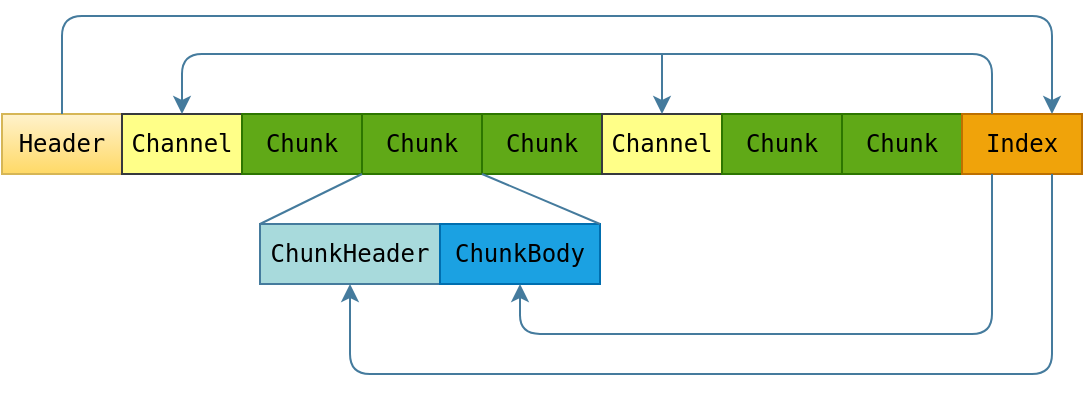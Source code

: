 <mxfile version="14.2.4" type="embed">
    <diagram id="rxKp4qkYVa9a11LOYBSF" name="Page-1">
        <mxGraphModel dx="1454" dy="628" grid="1" gridSize="10" guides="1" tooltips="1" connect="1" arrows="1" fold="1" page="0" pageScale="1" pageWidth="827" pageHeight="1169" background="#ffffff" math="0" shadow="0">
            <root>
                <mxCell id="0"/>
                <mxCell id="1" parent="0"/>
                <mxCell id="2" value="&lt;div style=&quot;text-align: justify ; font-family: &amp;#34;droid sans mono&amp;#34; , monospace , monospace , &amp;#34;droid sans fallback&amp;#34; ; line-height: 19px&quot;&gt;&lt;font color=&quot;#000000&quot; style=&quot;font-size: 12px&quot;&gt;Header&lt;/font&gt;&lt;/div&gt;" style="rounded=0;whiteSpace=wrap;html=1;strokeColor=#d6b656;align=center;fillColor=#fff2cc;gradientColor=#ffd966;" parent="1" vertex="1">
                    <mxGeometry x="-370" y="210" width="60" height="30" as="geometry"/>
                </mxCell>
                <mxCell id="3" value="&lt;div style=&quot;text-align: justify ; font-family: &amp;#34;droid sans mono&amp;#34; , monospace , monospace , &amp;#34;droid sans fallback&amp;#34; ; line-height: 19px&quot;&gt;&lt;font color=&quot;#000000&quot; style=&quot;font-size: 12px&quot;&gt;Channel&lt;/font&gt;&lt;/div&gt;" style="rounded=0;whiteSpace=wrap;html=1;strokeColor=#36393d;align=center;fillColor=#ffff88;" parent="1" vertex="1">
                    <mxGeometry x="-310" y="210" width="60" height="30" as="geometry"/>
                </mxCell>
                <mxCell id="7" value="&lt;div style=&quot;text-align: justify ; font-family: &amp;#34;droid sans mono&amp;#34; , monospace , monospace , &amp;#34;droid sans fallback&amp;#34; ; line-height: 19px&quot;&gt;&lt;font color=&quot;#000000&quot; style=&quot;font-size: 12px&quot;&gt;Chunk&lt;/font&gt;&lt;/div&gt;" style="rounded=0;whiteSpace=wrap;html=1;fillColor=#60a917;strokeColor=#2D7600;align=center;fontColor=#ffffff;" parent="1" vertex="1">
                    <mxGeometry x="-250" y="210" width="60" height="30" as="geometry"/>
                </mxCell>
                <mxCell id="8" value="&lt;div style=&quot;text-align: justify ; font-family: &amp;#34;droid sans mono&amp;#34; , monospace , monospace , &amp;#34;droid sans fallback&amp;#34; ; line-height: 19px&quot;&gt;&lt;font color=&quot;#000000&quot; style=&quot;font-size: 12px&quot;&gt;Chunk&lt;/font&gt;&lt;/div&gt;" style="rounded=0;whiteSpace=wrap;html=1;fillColor=#60a917;strokeColor=#2D7600;fontColor=#ffffff;align=center;" parent="1" vertex="1">
                    <mxGeometry x="-190" y="210" width="60" height="30" as="geometry"/>
                </mxCell>
                <mxCell id="9" value="&lt;div style=&quot;text-align: justify ; font-family: &amp;#34;droid sans mono&amp;#34; , monospace , monospace , &amp;#34;droid sans fallback&amp;#34; ; line-height: 19px&quot;&gt;&lt;font color=&quot;#000000&quot; style=&quot;font-size: 12px&quot;&gt;Chunk&lt;/font&gt;&lt;/div&gt;" style="rounded=0;whiteSpace=wrap;html=1;fillColor=#60a917;strokeColor=#2D7600;fontColor=#ffffff;align=center;" parent="1" vertex="1">
                    <mxGeometry x="-130" y="210" width="60" height="30" as="geometry"/>
                </mxCell>
                <mxCell id="10" value="&lt;div style=&quot;text-align: justify ; font-family: &amp;#34;droid sans mono&amp;#34; , monospace , monospace , &amp;#34;droid sans fallback&amp;#34; ; line-height: 19px&quot;&gt;&lt;font color=&quot;#000000&quot; style=&quot;font-size: 12px&quot;&gt;Channel&lt;/font&gt;&lt;/div&gt;" style="rounded=0;whiteSpace=wrap;html=1;strokeColor=#36393d;align=center;fillColor=#ffff88;" parent="1" vertex="1">
                    <mxGeometry x="-70" y="210" width="60" height="30" as="geometry"/>
                </mxCell>
                <mxCell id="11" value="&lt;div style=&quot;text-align: justify ; font-family: &amp;#34;droid sans mono&amp;#34; , monospace , monospace , &amp;#34;droid sans fallback&amp;#34; ; line-height: 19px&quot;&gt;&lt;font color=&quot;#000000&quot; style=&quot;font-size: 12px&quot;&gt;Chunk&lt;/font&gt;&lt;/div&gt;" style="rounded=0;whiteSpace=wrap;html=1;fillColor=#60a917;strokeColor=#2D7600;align=center;fontColor=#ffffff;" parent="1" vertex="1">
                    <mxGeometry x="-10" y="210" width="60" height="30" as="geometry"/>
                </mxCell>
                <mxCell id="12" value="&lt;div style=&quot;text-align: justify ; font-family: &amp;#34;droid sans mono&amp;#34; , monospace , monospace , &amp;#34;droid sans fallback&amp;#34; ; line-height: 19px&quot;&gt;&lt;font color=&quot;#000000&quot; style=&quot;font-size: 12px&quot;&gt;Chunk&lt;/font&gt;&lt;/div&gt;" style="rounded=0;whiteSpace=wrap;html=1;fillColor=#60a917;strokeColor=#2D7600;fontColor=#ffffff;align=center;" parent="1" vertex="1">
                    <mxGeometry x="50" y="210" width="60" height="30" as="geometry"/>
                </mxCell>
                <mxCell id="13" value="&lt;div style=&quot;text-align: justify ; font-family: &amp;#34;droid sans mono&amp;#34; , monospace , monospace , &amp;#34;droid sans fallback&amp;#34; ; line-height: 19px&quot;&gt;&lt;font color=&quot;#000000&quot; style=&quot;font-size: 12px&quot;&gt;Index&lt;/font&gt;&lt;/div&gt;" style="rounded=0;whiteSpace=wrap;html=1;strokeColor=#BD7000;fontColor=#ffffff;align=center;fillColor=#f0a30a;" parent="1" vertex="1">
                    <mxGeometry x="110" y="210" width="60" height="30" as="geometry"/>
                </mxCell>
                <mxCell id="14" value="" style="group;fillColor=#1ba1e2;strokeColor=#006EAF;fontColor=#ffffff;" parent="1" vertex="1" connectable="0">
                    <mxGeometry x="-241" y="265" width="170" height="30" as="geometry"/>
                </mxCell>
                <mxCell id="5" value="&lt;div style=&quot;text-align: justify ; font-family: &amp;#34;droid sans mono&amp;#34; , monospace , monospace , &amp;#34;droid sans fallback&amp;#34; ; line-height: 19px&quot;&gt;&lt;font color=&quot;#000000&quot; style=&quot;font-size: 12px&quot;&gt;ChunkHeader&lt;/font&gt;&lt;/div&gt;" style="rounded=0;whiteSpace=wrap;html=1;fillColor=#A8DADC;strokeColor=#457B9D;fontColor=#1D3557;align=center;" parent="14" vertex="1">
                    <mxGeometry width="90" height="30" as="geometry"/>
                </mxCell>
                <mxCell id="6" value="&lt;div style=&quot;text-align: justify ; font-family: &amp;#34;droid sans mono&amp;#34; , monospace , monospace , &amp;#34;droid sans fallback&amp;#34; ; line-height: 19px&quot;&gt;&lt;font color=&quot;#000000&quot; style=&quot;font-size: 12px&quot;&gt;ChunkBody&lt;/font&gt;&lt;/div&gt;" style="rounded=0;whiteSpace=wrap;html=1;fillColor=#1ba1e2;strokeColor=#006EAF;fontColor=#ffffff;align=center;" parent="14" vertex="1">
                    <mxGeometry x="90" width="80" height="30" as="geometry"/>
                </mxCell>
                <mxCell id="15" value="" style="endArrow=none;html=1;strokeColor=#457B9D;fillColor=#A8DADC;fontColor=#1D3557;entryX=1;entryY=1;entryDx=0;entryDy=0;exitX=0;exitY=0;exitDx=0;exitDy=0;" parent="1" source="5" target="7" edge="1">
                    <mxGeometry width="50" height="50" relative="1" as="geometry">
                        <mxPoint x="110" y="460" as="sourcePoint"/>
                        <mxPoint x="160" y="410" as="targetPoint"/>
                    </mxGeometry>
                </mxCell>
                <mxCell id="16" value="" style="endArrow=none;html=1;strokeColor=#457B9D;fillColor=#A8DADC;fontColor=#1D3557;entryX=0;entryY=1;entryDx=0;entryDy=0;exitX=1;exitY=0;exitDx=0;exitDy=0;" parent="1" source="6" target="9" edge="1">
                    <mxGeometry width="50" height="50" relative="1" as="geometry">
                        <mxPoint x="110" y="460" as="sourcePoint"/>
                        <mxPoint x="160" y="410" as="targetPoint"/>
                    </mxGeometry>
                </mxCell>
                <mxCell id="17" value="" style="endArrow=classic;html=1;strokeColor=#457B9D;fillColor=#A8DADC;fontColor=#1D3557;exitX=0.75;exitY=1;exitDx=0;exitDy=0;entryX=0.5;entryY=1;entryDx=0;entryDy=0;" parent="1" source="13" target="5" edge="1">
                    <mxGeometry width="50" height="50" relative="1" as="geometry">
                        <mxPoint x="110" y="460" as="sourcePoint"/>
                        <mxPoint x="160" y="410" as="targetPoint"/>
                        <Array as="points">
                            <mxPoint x="155" y="340"/>
                            <mxPoint x="-196" y="340"/>
                        </Array>
                    </mxGeometry>
                </mxCell>
                <mxCell id="18" value="" style="endArrow=classic;html=1;strokeColor=#457B9D;fillColor=#A8DADC;fontColor=#1D3557;exitX=0.25;exitY=1;exitDx=0;exitDy=0;entryX=0.5;entryY=1;entryDx=0;entryDy=0;" parent="1" source="13" target="6" edge="1">
                    <mxGeometry width="50" height="50" relative="1" as="geometry">
                        <mxPoint x="110" y="310" as="sourcePoint"/>
                        <mxPoint x="160" y="260" as="targetPoint"/>
                        <Array as="points">
                            <mxPoint x="125" y="320"/>
                            <mxPoint x="-111" y="320"/>
                        </Array>
                    </mxGeometry>
                </mxCell>
                <mxCell id="19" value="" style="endArrow=classic;html=1;strokeColor=#457B9D;fillColor=#A8DADC;fontColor=#1D3557;exitX=0.25;exitY=0;exitDx=0;exitDy=0;entryX=0.5;entryY=0;entryDx=0;entryDy=0;" parent="1" source="13" target="3" edge="1">
                    <mxGeometry width="50" height="50" relative="1" as="geometry">
                        <mxPoint x="110" y="310" as="sourcePoint"/>
                        <mxPoint x="160" y="260" as="targetPoint"/>
                        <Array as="points">
                            <mxPoint x="125" y="180"/>
                            <mxPoint x="-280" y="180"/>
                        </Array>
                    </mxGeometry>
                </mxCell>
                <mxCell id="20" value="" style="endArrow=classic;html=1;strokeColor=#457B9D;fillColor=#A8DADC;fontColor=#1D3557;entryX=0.5;entryY=0;entryDx=0;entryDy=0;" parent="1" target="10" edge="1">
                    <mxGeometry width="50" height="50" relative="1" as="geometry">
                        <mxPoint x="-40" y="180" as="sourcePoint"/>
                        <mxPoint x="160" y="260" as="targetPoint"/>
                    </mxGeometry>
                </mxCell>
                <mxCell id="22" value="" style="endArrow=classic;html=1;strokeColor=#457B9D;fillColor=#A8DADC;fontColor=#1D3557;entryX=0.75;entryY=0;entryDx=0;entryDy=0;exitX=0.5;exitY=0;exitDx=0;exitDy=0;" edge="1" parent="1" source="2" target="13">
                    <mxGeometry width="50" height="50" relative="1" as="geometry">
                        <mxPoint x="-298" y="59" as="sourcePoint"/>
                        <mxPoint x="-81" y="265" as="targetPoint"/>
                        <Array as="points">
                            <mxPoint x="-340" y="161"/>
                            <mxPoint x="155" y="161"/>
                        </Array>
                    </mxGeometry>
                </mxCell>
            </root>
        </mxGraphModel>
    </diagram>
</mxfile>